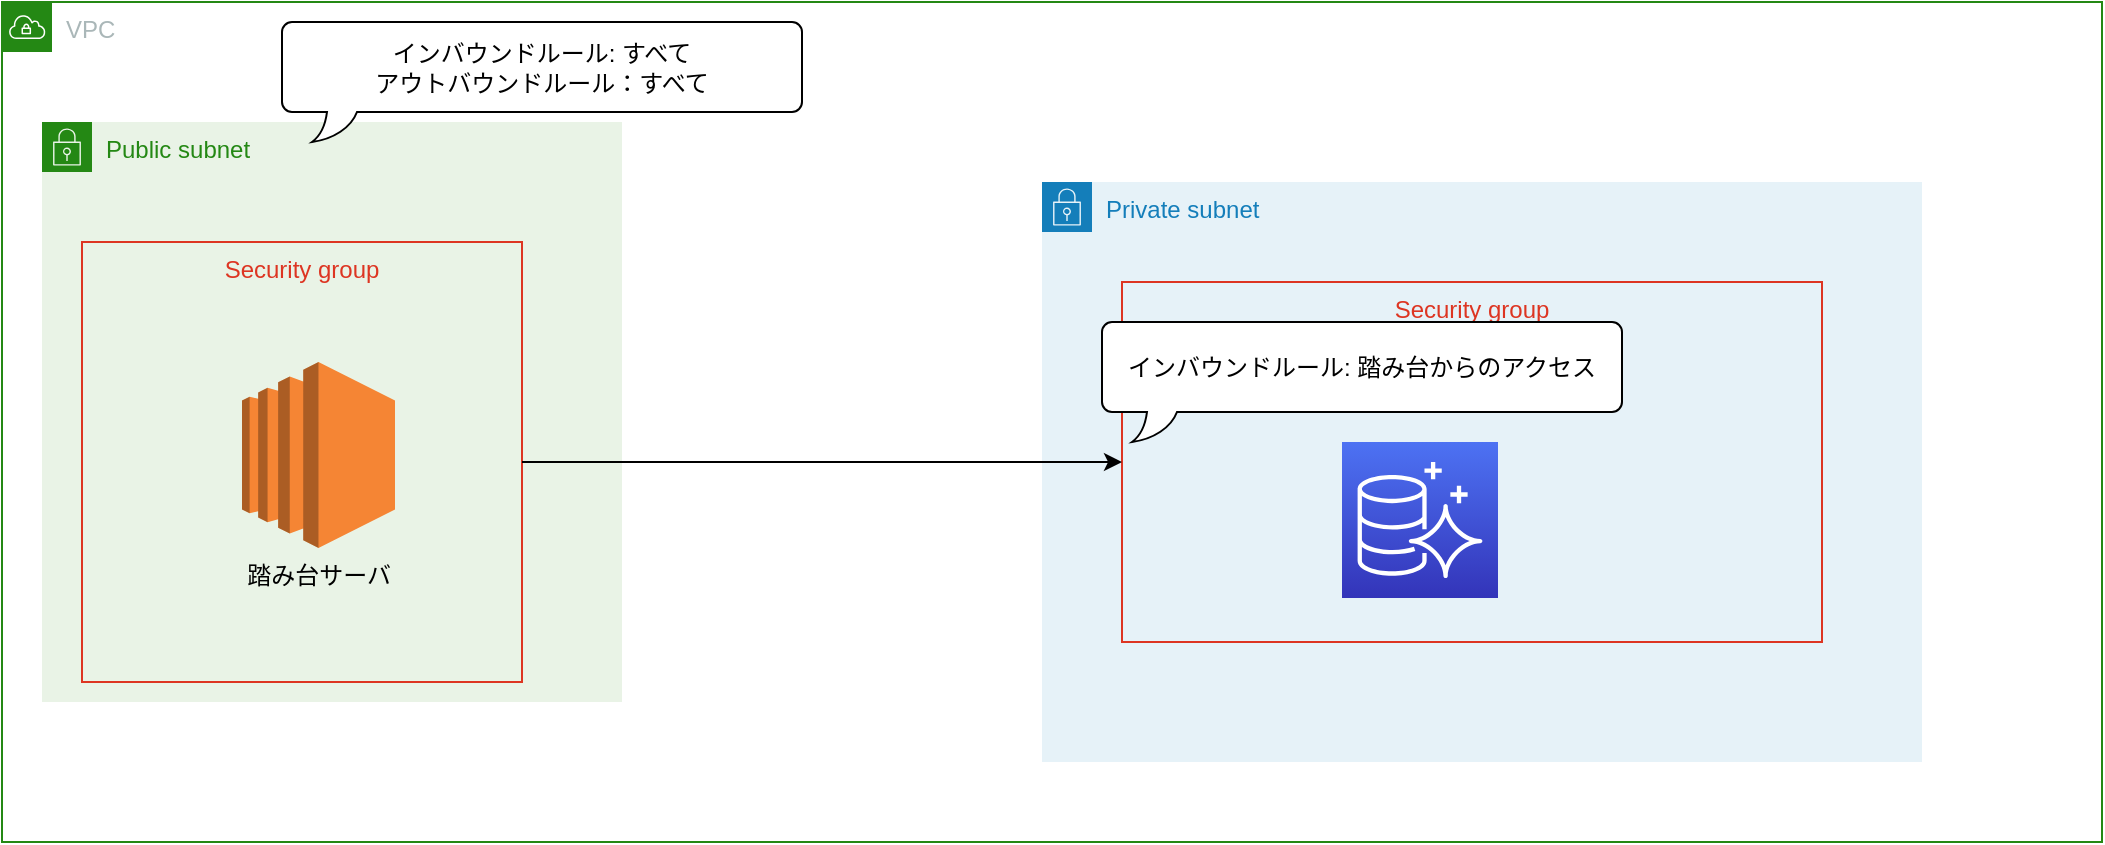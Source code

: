 <mxfile version="16.0.0" type="device"><diagram id="WVZl5mad4qoZ9w-SjtQW" name="ページ1"><mxGraphModel dx="1865" dy="649" grid="1" gridSize="10" guides="1" tooltips="1" connect="1" arrows="1" fold="1" page="1" pageScale="1" pageWidth="827" pageHeight="1169" math="0" shadow="0"><root><mxCell id="0"/><mxCell id="1" value="VPC" parent="0"/><mxCell id="notR2RM95AT8GIad3jrg-2" value="VPC" style="points=[[0,0],[0.25,0],[0.5,0],[0.75,0],[1,0],[1,0.25],[1,0.5],[1,0.75],[1,1],[0.75,1],[0.5,1],[0.25,1],[0,1],[0,0.75],[0,0.5],[0,0.25]];outlineConnect=0;gradientColor=none;html=1;whiteSpace=wrap;fontSize=12;fontStyle=0;container=1;pointerEvents=0;collapsible=0;recursiveResize=0;shape=mxgraph.aws4.group;grIcon=mxgraph.aws4.group_vpc;strokeColor=#248814;fillColor=none;verticalAlign=top;align=left;spacingLeft=30;fontColor=#AAB7B8;dashed=0;" vertex="1" parent="1"><mxGeometry x="-320" y="70" width="1050" height="420" as="geometry"/></mxCell><mxCell id="notR2RM95AT8GIad3jrg-13" value="Public subnet" style="points=[[0,0],[0.25,0],[0.5,0],[0.75,0],[1,0],[1,0.25],[1,0.5],[1,0.75],[1,1],[0.75,1],[0.5,1],[0.25,1],[0,1],[0,0.75],[0,0.5],[0,0.25]];outlineConnect=0;gradientColor=none;html=1;whiteSpace=wrap;fontSize=12;fontStyle=0;container=1;pointerEvents=0;collapsible=0;recursiveResize=0;shape=mxgraph.aws4.group;grIcon=mxgraph.aws4.group_security_group;grStroke=0;strokeColor=#248814;fillColor=#E9F3E6;verticalAlign=top;align=left;spacingLeft=30;fontColor=#248814;dashed=0;" vertex="1" parent="notR2RM95AT8GIad3jrg-2"><mxGeometry x="20" y="60" width="290" height="290" as="geometry"/></mxCell><mxCell id="notR2RM95AT8GIad3jrg-17" value="Security group" style="fillColor=none;strokeColor=#DD3522;verticalAlign=top;fontStyle=0;fontColor=#DD3522;" vertex="1" parent="notR2RM95AT8GIad3jrg-13"><mxGeometry x="20" y="60" width="220" height="220" as="geometry"/></mxCell><mxCell id="notR2RM95AT8GIad3jrg-15" value="踏み台サーバ" style="outlineConnect=0;dashed=0;verticalLabelPosition=bottom;verticalAlign=top;align=center;html=1;shape=mxgraph.aws3.ec2;fillColor=#F58534;gradientColor=none;" vertex="1" parent="notR2RM95AT8GIad3jrg-13"><mxGeometry x="100" y="120" width="76.5" height="93" as="geometry"/></mxCell><mxCell id="notR2RM95AT8GIad3jrg-25" value="インバウンドルール: すべて&lt;br&gt;アウトバウンドルール：すべて" style="whiteSpace=wrap;html=1;shape=mxgraph.basic.roundRectCallout;dx=30;dy=15;size=5;boundedLbl=1;" vertex="1" parent="notR2RM95AT8GIad3jrg-2"><mxGeometry x="140" y="10" width="260" height="60" as="geometry"/></mxCell><mxCell id="notR2RM95AT8GIad3jrg-7" value="Subnet" parent="0"/><mxCell id="notR2RM95AT8GIad3jrg-12" value="Private subnet" style="points=[[0,0],[0.25,0],[0.5,0],[0.75,0],[1,0],[1,0.25],[1,0.5],[1,0.75],[1,1],[0.75,1],[0.5,1],[0.25,1],[0,1],[0,0.75],[0,0.5],[0,0.25]];outlineConnect=0;gradientColor=none;html=1;whiteSpace=wrap;fontSize=12;fontStyle=0;container=1;pointerEvents=0;collapsible=0;recursiveResize=0;shape=mxgraph.aws4.group;grIcon=mxgraph.aws4.group_security_group;grStroke=0;strokeColor=#147EBA;fillColor=#E6F2F8;verticalAlign=top;align=left;spacingLeft=30;fontColor=#147EBA;dashed=0;" vertex="1" parent="notR2RM95AT8GIad3jrg-7"><mxGeometry x="200" y="160" width="440" height="290" as="geometry"/></mxCell><mxCell id="notR2RM95AT8GIad3jrg-5" value="SG" parent="0"/><mxCell id="notR2RM95AT8GIad3jrg-6" value="Security group" style="fillColor=none;strokeColor=#DD3522;verticalAlign=top;fontStyle=0;fontColor=#DD3522;" vertex="1" parent="notR2RM95AT8GIad3jrg-5"><mxGeometry x="240" y="210" width="350" height="180" as="geometry"/></mxCell><mxCell id="notR2RM95AT8GIad3jrg-19" style="edgeStyle=orthogonalEdgeStyle;rounded=0;orthogonalLoop=1;jettySize=auto;html=1;exitX=1;exitY=0.5;exitDx=0;exitDy=0;" edge="1" parent="notR2RM95AT8GIad3jrg-5" source="notR2RM95AT8GIad3jrg-17" target="notR2RM95AT8GIad3jrg-6"><mxGeometry relative="1" as="geometry"/></mxCell><mxCell id="notR2RM95AT8GIad3jrg-9" value="リソース" parent="0"/><mxCell id="notR2RM95AT8GIad3jrg-16" value="" style="sketch=0;points=[[0,0,0],[0.25,0,0],[0.5,0,0],[0.75,0,0],[1,0,0],[0,1,0],[0.25,1,0],[0.5,1,0],[0.75,1,0],[1,1,0],[0,0.25,0],[0,0.5,0],[0,0.75,0],[1,0.25,0],[1,0.5,0],[1,0.75,0]];outlineConnect=0;fontColor=#232F3E;gradientColor=#4D72F3;gradientDirection=north;fillColor=#3334B9;strokeColor=#ffffff;dashed=0;verticalLabelPosition=bottom;verticalAlign=top;align=center;html=1;fontSize=12;fontStyle=0;aspect=fixed;shape=mxgraph.aws4.resourceIcon;resIcon=mxgraph.aws4.aurora;" vertex="1" parent="notR2RM95AT8GIad3jrg-9"><mxGeometry x="350" y="290" width="78" height="78" as="geometry"/></mxCell><mxCell id="notR2RM95AT8GIad3jrg-22" value="コメント" parent="0"/><mxCell id="notR2RM95AT8GIad3jrg-23" value="インバウンドルール: 踏み台からのアクセス" style="whiteSpace=wrap;html=1;shape=mxgraph.basic.roundRectCallout;dx=30;dy=15;size=5;boundedLbl=1;" vertex="1" parent="notR2RM95AT8GIad3jrg-22"><mxGeometry x="230" y="230" width="260" height="60" as="geometry"/></mxCell></root></mxGraphModel></diagram></mxfile>